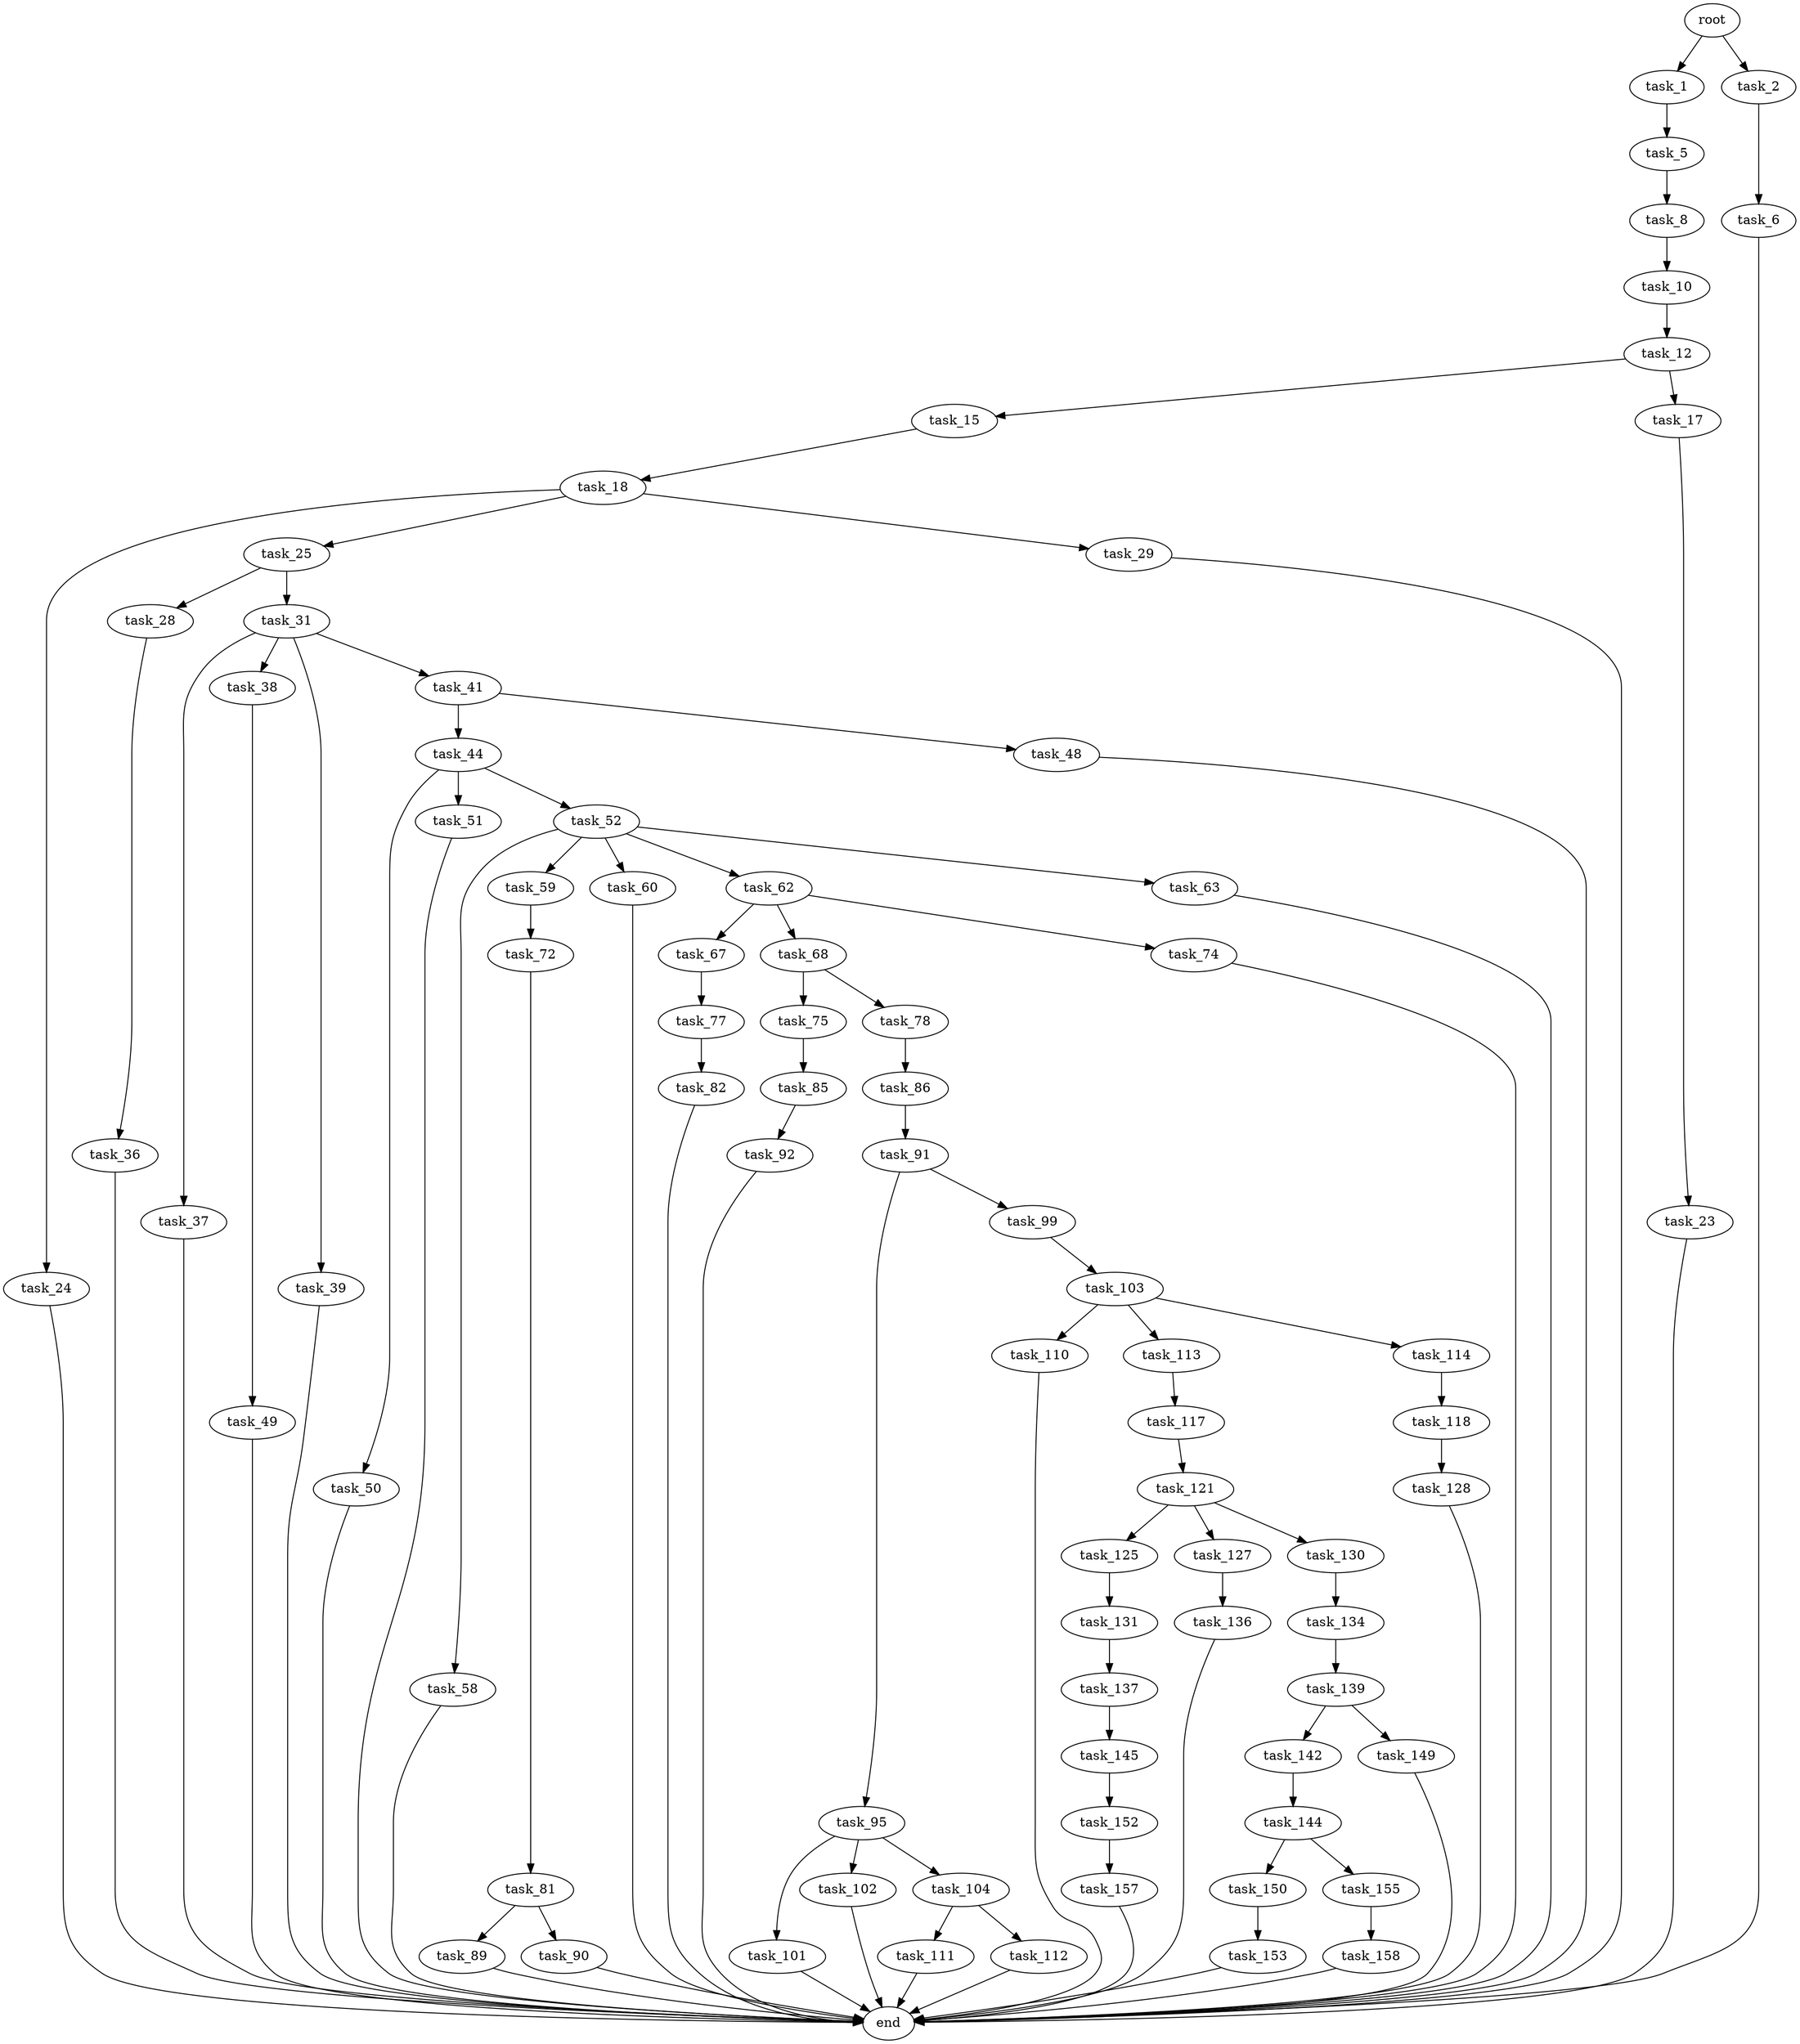 digraph G {
  root [size="0.000000"];
  task_1 [size="275398313210.000000"];
  task_2 [size="412057285.000000"];
  task_5 [size="3243039598.000000"];
  task_6 [size="34690500712.000000"];
  task_8 [size="782757789696.000000"];
  task_10 [size="63065941954.000000"];
  task_12 [size="165256214152.000000"];
  task_15 [size="96833332823.000000"];
  task_17 [size="8589934592.000000"];
  task_18 [size="5341641768.000000"];
  task_23 [size="231928233984.000000"];
  task_24 [size="219253377736.000000"];
  task_25 [size="549755813888.000000"];
  task_28 [size="1352083219225.000000"];
  task_29 [size="6683273442.000000"];
  task_31 [size="782757789696.000000"];
  task_36 [size="134217728000.000000"];
  task_37 [size="187346297411.000000"];
  task_38 [size="362584755451.000000"];
  task_39 [size="549755813888.000000"];
  task_41 [size="3645265140.000000"];
  task_44 [size="1361481744895.000000"];
  task_48 [size="1073741824000.000000"];
  task_49 [size="231928233984.000000"];
  task_50 [size="68719476736.000000"];
  task_51 [size="1073741824000.000000"];
  task_52 [size="97676930988.000000"];
  task_58 [size="2141629868.000000"];
  task_59 [size="192892348019.000000"];
  task_60 [size="28991029248.000000"];
  task_62 [size="10063339580.000000"];
  task_63 [size="455027861.000000"];
  task_67 [size="17967969040.000000"];
  task_68 [size="5941830562.000000"];
  task_72 [size="2906612488.000000"];
  task_74 [size="213118105302.000000"];
  task_75 [size="13420090822.000000"];
  task_77 [size="466763697407.000000"];
  task_78 [size="53433771379.000000"];
  task_81 [size="24886543977.000000"];
  task_82 [size="10204979672.000000"];
  task_85 [size="68886106248.000000"];
  task_86 [size="231928233984.000000"];
  task_89 [size="6668052381.000000"];
  task_90 [size="19475913926.000000"];
  task_91 [size="152290953292.000000"];
  task_92 [size="68719476736.000000"];
  task_95 [size="2317029800.000000"];
  task_99 [size="8594526137.000000"];
  task_101 [size="7121614071.000000"];
  task_102 [size="549755813888.000000"];
  task_103 [size="413708844061.000000"];
  task_104 [size="231928233984.000000"];
  task_110 [size="40641421964.000000"];
  task_111 [size="43123313794.000000"];
  task_112 [size="340162393307.000000"];
  task_113 [size="11792540429.000000"];
  task_114 [size="315213449724.000000"];
  task_117 [size="20995445343.000000"];
  task_118 [size="782757789696.000000"];
  task_121 [size="113809452628.000000"];
  task_125 [size="6916209241.000000"];
  task_127 [size="1073741824000.000000"];
  task_128 [size="7422645107.000000"];
  task_130 [size="4314396759.000000"];
  task_131 [size="2048726931.000000"];
  task_134 [size="231928233984.000000"];
  task_136 [size="28991029248.000000"];
  task_137 [size="1405119249995.000000"];
  task_139 [size="14775840404.000000"];
  task_142 [size="28991029248.000000"];
  task_144 [size="270828574900.000000"];
  task_145 [size="549755813888.000000"];
  task_149 [size="11234617019.000000"];
  task_150 [size="959351128408.000000"];
  task_152 [size="28991029248.000000"];
  task_153 [size="231928233984.000000"];
  task_155 [size="50570274369.000000"];
  task_157 [size="14962690073.000000"];
  task_158 [size="404912532580.000000"];
  end [size="0.000000"];

  root -> task_1 [size="1.000000"];
  root -> task_2 [size="1.000000"];
  task_1 -> task_5 [size="411041792.000000"];
  task_2 -> task_6 [size="33554432.000000"];
  task_5 -> task_8 [size="134217728.000000"];
  task_6 -> end [size="1.000000"];
  task_8 -> task_10 [size="679477248.000000"];
  task_10 -> task_12 [size="301989888.000000"];
  task_12 -> task_15 [size="134217728.000000"];
  task_12 -> task_17 [size="134217728.000000"];
  task_15 -> task_18 [size="134217728.000000"];
  task_17 -> task_23 [size="33554432.000000"];
  task_18 -> task_24 [size="301989888.000000"];
  task_18 -> task_25 [size="301989888.000000"];
  task_18 -> task_29 [size="301989888.000000"];
  task_23 -> end [size="1.000000"];
  task_24 -> end [size="1.000000"];
  task_25 -> task_28 [size="536870912.000000"];
  task_25 -> task_31 [size="536870912.000000"];
  task_28 -> task_36 [size="838860800.000000"];
  task_29 -> end [size="1.000000"];
  task_31 -> task_37 [size="679477248.000000"];
  task_31 -> task_38 [size="679477248.000000"];
  task_31 -> task_39 [size="679477248.000000"];
  task_31 -> task_41 [size="679477248.000000"];
  task_36 -> end [size="1.000000"];
  task_37 -> end [size="1.000000"];
  task_38 -> task_49 [size="411041792.000000"];
  task_39 -> end [size="1.000000"];
  task_41 -> task_44 [size="301989888.000000"];
  task_41 -> task_48 [size="301989888.000000"];
  task_44 -> task_50 [size="838860800.000000"];
  task_44 -> task_51 [size="838860800.000000"];
  task_44 -> task_52 [size="838860800.000000"];
  task_48 -> end [size="1.000000"];
  task_49 -> end [size="1.000000"];
  task_50 -> end [size="1.000000"];
  task_51 -> end [size="1.000000"];
  task_52 -> task_58 [size="75497472.000000"];
  task_52 -> task_59 [size="75497472.000000"];
  task_52 -> task_60 [size="75497472.000000"];
  task_52 -> task_62 [size="75497472.000000"];
  task_52 -> task_63 [size="75497472.000000"];
  task_58 -> end [size="1.000000"];
  task_59 -> task_72 [size="301989888.000000"];
  task_60 -> end [size="1.000000"];
  task_62 -> task_67 [size="536870912.000000"];
  task_62 -> task_68 [size="536870912.000000"];
  task_62 -> task_74 [size="536870912.000000"];
  task_63 -> end [size="1.000000"];
  task_67 -> task_77 [size="411041792.000000"];
  task_68 -> task_75 [size="679477248.000000"];
  task_68 -> task_78 [size="679477248.000000"];
  task_72 -> task_81 [size="209715200.000000"];
  task_74 -> end [size="1.000000"];
  task_75 -> task_85 [size="301989888.000000"];
  task_77 -> task_82 [size="679477248.000000"];
  task_78 -> task_86 [size="75497472.000000"];
  task_81 -> task_89 [size="411041792.000000"];
  task_81 -> task_90 [size="411041792.000000"];
  task_82 -> end [size="1.000000"];
  task_85 -> task_92 [size="75497472.000000"];
  task_86 -> task_91 [size="301989888.000000"];
  task_89 -> end [size="1.000000"];
  task_90 -> end [size="1.000000"];
  task_91 -> task_95 [size="134217728.000000"];
  task_91 -> task_99 [size="134217728.000000"];
  task_92 -> end [size="1.000000"];
  task_95 -> task_101 [size="75497472.000000"];
  task_95 -> task_102 [size="75497472.000000"];
  task_95 -> task_104 [size="75497472.000000"];
  task_99 -> task_103 [size="301989888.000000"];
  task_101 -> end [size="1.000000"];
  task_102 -> end [size="1.000000"];
  task_103 -> task_110 [size="536870912.000000"];
  task_103 -> task_113 [size="536870912.000000"];
  task_103 -> task_114 [size="536870912.000000"];
  task_104 -> task_111 [size="301989888.000000"];
  task_104 -> task_112 [size="301989888.000000"];
  task_110 -> end [size="1.000000"];
  task_111 -> end [size="1.000000"];
  task_112 -> end [size="1.000000"];
  task_113 -> task_117 [size="536870912.000000"];
  task_114 -> task_118 [size="838860800.000000"];
  task_117 -> task_121 [size="33554432.000000"];
  task_118 -> task_128 [size="679477248.000000"];
  task_121 -> task_125 [size="134217728.000000"];
  task_121 -> task_127 [size="134217728.000000"];
  task_121 -> task_130 [size="134217728.000000"];
  task_125 -> task_131 [size="134217728.000000"];
  task_127 -> task_136 [size="838860800.000000"];
  task_128 -> end [size="1.000000"];
  task_130 -> task_134 [size="75497472.000000"];
  task_131 -> task_137 [size="75497472.000000"];
  task_134 -> task_139 [size="301989888.000000"];
  task_136 -> end [size="1.000000"];
  task_137 -> task_145 [size="838860800.000000"];
  task_139 -> task_142 [size="33554432.000000"];
  task_139 -> task_149 [size="33554432.000000"];
  task_142 -> task_144 [size="75497472.000000"];
  task_144 -> task_150 [size="301989888.000000"];
  task_144 -> task_155 [size="301989888.000000"];
  task_145 -> task_152 [size="536870912.000000"];
  task_149 -> end [size="1.000000"];
  task_150 -> task_153 [size="838860800.000000"];
  task_152 -> task_157 [size="75497472.000000"];
  task_153 -> end [size="1.000000"];
  task_155 -> task_158 [size="134217728.000000"];
  task_157 -> end [size="1.000000"];
  task_158 -> end [size="1.000000"];
}
